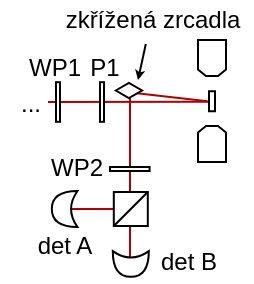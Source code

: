 <mxfile version="17.4.2" type="device"><diagram id="8EZAViA_Rlea4Oh-lLFJ" name="Page-1"><mxGraphModel dx="813" dy="502" grid="1" gridSize="10" guides="1" tooltips="1" connect="1" arrows="1" fold="1" page="1" pageScale="1" pageWidth="130" pageHeight="150" math="1" shadow="0"><root><mxCell id="0"/><mxCell id="1" parent="0"/><mxCell id="80gFWo_-bIZav5g6LCuD-3" value="" style="endArrow=none;html=1;rounded=0;endSize=1;targetPerimeterSpacing=6;strokeWidth=1;fillColor=#e51400;strokeColor=#B20000;" parent="1" edge="1"><mxGeometry width="50" height="50" relative="1" as="geometry"><mxPoint x="66" y="130" as="sourcePoint"/><mxPoint x="66" y="46" as="targetPoint"/></mxGeometry></mxCell><mxCell id="80gFWo_-bIZav5g6LCuD-2" value="" style="endArrow=none;html=1;rounded=0;endSize=1;targetPerimeterSpacing=6;strokeWidth=1;fillColor=#e51400;strokeColor=#B20000;entryX=-0.267;entryY=0.507;entryDx=0;entryDy=0;entryPerimeter=0;" parent="1" target="uSb66X0QCcaXTA9e-FbD-21" edge="1"><mxGeometry width="50" height="50" relative="1" as="geometry"><mxPoint x="64" y="46" as="sourcePoint"/><mxPoint x="115.395" y="60.88" as="targetPoint"/></mxGeometry></mxCell><mxCell id="uSb66X0QCcaXTA9e-FbD-1" value="" style="endArrow=none;html=1;rounded=0;endSize=1;targetPerimeterSpacing=6;strokeWidth=1;exitX=0.25;exitY=0.5;exitDx=0;exitDy=0;exitPerimeter=0;entryX=0;entryY=0.5;entryDx=0;entryDy=0;fillColor=#e51400;strokeColor=#B20000;" parent="1" source="uSb66X0QCcaXTA9e-FbD-40" target="uSb66X0QCcaXTA9e-FbD-37" edge="1"><mxGeometry width="50" height="50" relative="1" as="geometry"><mxPoint x="41.9" y="122" as="sourcePoint"/><mxPoint x="91.9" y="72" as="targetPoint"/></mxGeometry></mxCell><mxCell id="uSb66X0QCcaXTA9e-FbD-11" value="" style="shape=loopLimit;whiteSpace=wrap;html=1;size=4;" parent="1" vertex="1"><mxGeometry x="100" y="63" width="14" height="18" as="geometry"/></mxCell><mxCell id="uSb66X0QCcaXTA9e-FbD-12" value="" style="shape=loopLimit;whiteSpace=wrap;html=1;size=4;rotation=-180;" parent="1" vertex="1"><mxGeometry x="100" y="20" width="14" height="18" as="geometry"/></mxCell><mxCell id="uSb66X0QCcaXTA9e-FbD-35" value="" style="endArrow=none;html=1;rounded=0;endSize=1;targetPerimeterSpacing=6;strokeWidth=1;fillColor=#e51400;strokeColor=#B20000;entryX=-0.035;entryY=0.53;entryDx=0;entryDy=0;entryPerimeter=0;" parent="1" target="uSb66X0QCcaXTA9e-FbD-21" edge="1"><mxGeometry width="50" height="50" relative="1" as="geometry"><mxPoint x="25" y="51" as="sourcePoint"/><mxPoint x="139" y="51" as="targetPoint"/></mxGeometry></mxCell><mxCell id="uSb66X0QCcaXTA9e-FbD-36" value="" style="rounded=0;whiteSpace=wrap;html=1;rotation=90;direction=south;" parent="1" vertex="1"><mxGeometry x="64.895" y="74.605" width="2" height="19.79" as="geometry"/></mxCell><mxCell id="uSb66X0QCcaXTA9e-FbD-37" value="" style="whiteSpace=wrap;html=1;aspect=fixed;strokeWidth=1;" parent="1" vertex="1"><mxGeometry x="57.9" y="96" width="17" height="17" as="geometry"/></mxCell><mxCell id="uSb66X0QCcaXTA9e-FbD-38" value="" style="endArrow=none;html=1;rounded=0;endSize=1;targetPerimeterSpacing=6;strokeWidth=1;exitX=1;exitY=0;exitDx=0;exitDy=0;entryX=0;entryY=1;entryDx=0;entryDy=0;" parent="1" source="uSb66X0QCcaXTA9e-FbD-37" target="uSb66X0QCcaXTA9e-FbD-37" edge="1"><mxGeometry width="50" height="50" relative="1" as="geometry"><mxPoint x="54.9" y="106" as="sourcePoint"/><mxPoint x="104.9" y="56" as="targetPoint"/></mxGeometry></mxCell><mxCell id="uSb66X0QCcaXTA9e-FbD-39" value="" style="shape=xor;whiteSpace=wrap;html=1;strokeWidth=1;rotation=90;" parent="1" vertex="1"><mxGeometry x="59.98" y="123" width="12.84" height="18" as="geometry"/></mxCell><mxCell id="uSb66X0QCcaXTA9e-FbD-40" value="" style="shape=xor;whiteSpace=wrap;html=1;strokeWidth=1;rotation=0;direction=west;" parent="1" vertex="1"><mxGeometry x="26.9" y="95.5" width="12.84" height="18" as="geometry"/></mxCell><mxCell id="uSb66X0QCcaXTA9e-FbD-42" value="WP2" style="text;html=1;align=center;verticalAlign=middle;resizable=0;points=[];autosize=1;strokeColor=none;fillColor=none;" parent="1" vertex="1"><mxGeometry x="18.89" y="74.4" width="40" height="20" as="geometry"/></mxCell><mxCell id="uSb66X0QCcaXTA9e-FbD-17" value="" style="rounded=0;whiteSpace=wrap;html=1;rotation=90;" parent="1" vertex="1"><mxGeometry x="20.1" y="50" width="19.79" height="2" as="geometry"/></mxCell><mxCell id="uSb66X0QCcaXTA9e-FbD-18" value="" style="rounded=0;whiteSpace=wrap;html=1;rotation=90;" parent="1" vertex="1"><mxGeometry x="42.1" y="50" width="19.79" height="2" as="geometry"/></mxCell><mxCell id="uSb66X0QCcaXTA9e-FbD-25" value="P1" style="text;html=1;align=center;verticalAlign=middle;resizable=0;points=[];autosize=1;strokeColor=none;fillColor=none;" parent="1" vertex="1"><mxGeometry x="38" y="24" width="30" height="20" as="geometry"/></mxCell><mxCell id="uSb66X0QCcaXTA9e-FbD-26" value="WP1" style="text;html=1;align=center;verticalAlign=middle;resizable=0;points=[];autosize=1;strokeColor=none;fillColor=none;" parent="1" vertex="1"><mxGeometry x="8" y="24" width="40" height="20" as="geometry"/></mxCell><mxCell id="uSb66X0QCcaXTA9e-FbD-54" value="..." style="text;html=1;align=center;verticalAlign=middle;resizable=0;points=[];autosize=1;strokeColor=none;fillColor=none;" parent="1" vertex="1"><mxGeometry x="1" y="42" width="30" height="20" as="geometry"/></mxCell><mxCell id="uSb66X0QCcaXTA9e-FbD-21" value="" style="verticalLabelPosition=bottom;verticalAlign=top;html=1;shape=mxgraph.basic.rect;fillColor2=none;strokeWidth=1;size=20;indent=5;" parent="1" vertex="1"><mxGeometry x="105.5" y="45.58" width="3" height="10" as="geometry"/></mxCell><mxCell id="80gFWo_-bIZav5g6LCuD-1" value="" style="html=1;whiteSpace=wrap;shape=isoRectangle;" parent="1" vertex="1"><mxGeometry x="58.89" y="33" width="13.11" height="24.5" as="geometry"/></mxCell><mxCell id="80gFWo_-bIZav5g6LCuD-4" value="det A" style="text;html=1;align=center;verticalAlign=middle;resizable=0;points=[];autosize=1;strokeColor=none;fillColor=none;" parent="1" vertex="1"><mxGeometry x="13.32" y="113" width="40" height="20" as="geometry"/></mxCell><mxCell id="80gFWo_-bIZav5g6LCuD-5" value="det B" style="text;html=1;align=center;verticalAlign=middle;resizable=0;points=[];autosize=1;strokeColor=none;fillColor=none;" parent="1" vertex="1"><mxGeometry x="74.9" y="121" width="40" height="20" as="geometry"/></mxCell><mxCell id="80gFWo_-bIZav5g6LCuD-6" value="" style="endArrow=classic;html=1;rounded=0;endSize=2;exitX=0.469;exitY=1.1;exitDx=0;exitDy=0;exitPerimeter=0;" parent="1" edge="1" source="80gFWo_-bIZav5g6LCuD-8"><mxGeometry width="50" height="50" relative="1" as="geometry"><mxPoint x="87" y="15" as="sourcePoint"/><mxPoint x="70" y="40" as="targetPoint"/></mxGeometry></mxCell><mxCell id="80gFWo_-bIZav5g6LCuD-8" value="zkřížená zrcadla" style="text;html=1;align=center;verticalAlign=middle;resizable=0;points=[];autosize=1;strokeColor=none;fillColor=none;" parent="1" vertex="1"><mxGeometry x="27" width="100" height="20" as="geometry"/></mxCell></root></mxGraphModel></diagram></mxfile>